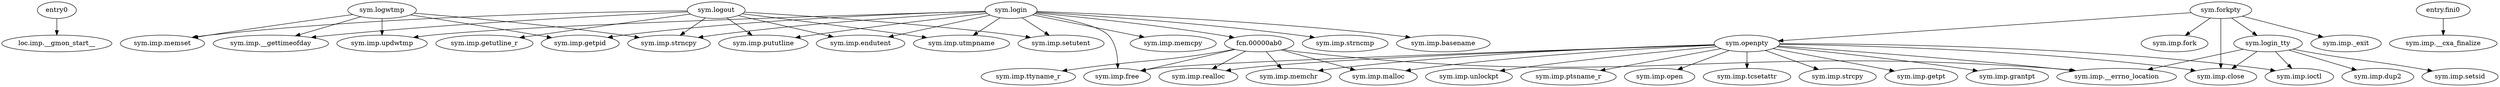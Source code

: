digraph code {
  "0x000009e8" [label="entry0"];
  "0x000009e8" -> "0x00000874";
  "0x00000874" [label="loc.imp.__gmon_start__"];
  "0x00000ecc" [label="sym.logwtmp"];
  "0x00000ecc" -> "0x00000898";
  "0x00000898" [label="sym.imp.memset"];
  "0x00000ecc" -> "0x00000970";
  "0x00000970" [label="sym.imp.getpid"];
  "0x00000ecc" -> "0x00000880";
  "0x00000880" [label="sym.imp.strncpy"];
  "0x00000ecc" -> "0x00000934";
  "0x00000934" [label="sym.imp.__gettimeofday"];
  "0x00000ecc" -> "0x00000868";
  "0x00000868" [label="sym.imp.updwtmp"];
  "0x0000110c" [label="sym.forkpty"];
  "0x0000110c" -> "0x00000f94";
  "0x00000f94" [label="sym.openpty"];
  "0x0000110c" -> "0x0000097c";
  "0x0000097c" [label="sym.imp.fork"];
  "0x0000110c" -> "0x00000904";
  "0x00000904" [label="sym.imp.close"];
  "0x0000110c" -> "0x00000d0c";
  "0x00000d0c" [label="sym.login_tty"];
  "0x0000110c" -> "0x000008b0";
  "0x000008b0" [label="sym.imp._exit"];
  "0x00000dc0" [label="sym.logout"];
  "0x00000dc0" -> "0x0000094c";
  "0x0000094c" [label="sym.imp.utmpname"];
  "0x00000dc0" -> "0x00000988";
  "0x00000988" [label="sym.imp.setutent"];
  "0x00000dc0" -> "0x00000880";
  "0x00000880" [label="sym.imp.strncpy"];
  "0x00000dc0" -> "0x000008ec";
  "0x000008ec" [label="sym.imp.getutline_r"];
  "0x00000dc0" -> "0x00000898";
  "0x00000898" [label="sym.imp.memset"];
  "0x00000dc0" -> "0x00000934";
  "0x00000934" [label="sym.imp.__gettimeofday"];
  "0x00000dc0" -> "0x00000850";
  "0x00000850" [label="sym.imp.pututline"];
  "0x00000dc0" -> "0x00000940";
  "0x00000940" [label="sym.imp.endutent"];
  "0x00000d0c" [label="sym.login_tty"];
  "0x00000d0c" -> "0x000008a4";
  "0x000008a4" [label="sym.imp.setsid"];
  "0x00000d0c" -> "0x000008c8";
  "0x000008c8" [label="sym.imp.ioctl"];
  "0x00000d0c" -> "0x00000958";
  "0x00000958" [label="sym.imp.dup2"];
  "0x00000d0c" -> "0x000009b8";
  "0x000009b8" [label="sym.imp.__errno_location"];
  "0x00000d0c" -> "0x00000904";
  "0x00000904" [label="sym.imp.close"];
  "0x00000f94" [label="sym.openpty"];
  "0x00000f94" -> "0x0000088c";
  "0x0000088c" [label="sym.imp.getpt"];
  "0x00000f94" -> "0x00000928";
  "0x00000928" [label="sym.imp.grantpt"];
  "0x00000f94" -> "0x00000910";
  "0x00000910" [label="sym.imp.unlockpt"];
  "0x00000f94" -> "0x000009a0";
  "0x000009a0" [label="sym.imp.realloc"];
  "0x00000f94" -> "0x000008f8";
  "0x000008f8" [label="sym.imp.ptsname_r"];
  "0x00000f94" -> "0x000009ac";
  "0x000009ac" [label="sym.imp.memchr"];
  "0x00000f94" -> "0x0000091c";
  "0x0000091c" [label="sym.imp.malloc"];
  "0x00000f94" -> "0x000009b8";
  "0x000009b8" [label="sym.imp.__errno_location"];
  "0x00000f94" -> "0x000008bc";
  "0x000008bc" [label="sym.imp.free"];
  "0x00000f94" -> "0x00000904";
  "0x00000904" [label="sym.imp.close"];
  "0x00000f94" -> "0x0000085c";
  "0x0000085c" [label="sym.imp.open"];
  "0x00000f94" -> "0x00000964";
  "0x00000964" [label="sym.imp.tcsetattr"];
  "0x00000f94" -> "0x000008c8";
  "0x000008c8" [label="sym.imp.ioctl"];
  "0x00000f94" -> "0x000008e0";
  "0x000008e0" [label="sym.imp.strcpy"];
  "0x00000b84" [label="sym.login"];
  "0x00000b84" -> "0x000008d4";
  "0x000008d4" [label="sym.imp.memcpy"];
  "0x00000b84" -> "0x00000970";
  "0x00000970" [label="sym.imp.getpid"];
  "0x00000b84" -> "0x00000ab0";
  "0x00000ab0" [label="fcn.00000ab0"];
  "0x00000b84" -> "0x00000994";
  "0x00000994" [label="sym.imp.strncmp"];
  "0x00000b84" -> "0x00000880";
  "0x00000880" [label="sym.imp.strncpy"];
  "0x00000b84" -> "0x0000094c";
  "0x0000094c" [label="sym.imp.utmpname"];
  "0x00000b84" -> "0x000008bc";
  "0x000008bc" [label="sym.imp.free"];
  "0x00000b84" -> "0x00000868";
  "0x00000868" [label="sym.imp.updwtmp"];
  "0x00000b84" -> "0x000009c4";
  "0x000009c4" [label="sym.imp.basename"];
  "0x00000b84" -> "0x00000988";
  "0x00000988" [label="sym.imp.setutent"];
  "0x00000b84" -> "0x00000850";
  "0x00000850" [label="sym.imp.pututline"];
  "0x00000b84" -> "0x00000940";
  "0x00000940" [label="sym.imp.endutent"];
  "0x00000a14" [label="entry.fini0"];
  "0x00000a14" -> "0x000009dc";
  "0x000009dc" [label="sym.imp.__cxa_finalize"];
  "0x00000ab0" [label="fcn.00000ab0"];
  "0x00000ab0" -> "0x000009a0";
  "0x000009a0" [label="sym.imp.realloc"];
  "0x00000ab0" -> "0x000009d0";
  "0x000009d0" [label="sym.imp.ttyname_r"];
  "0x00000ab0" -> "0x000009ac";
  "0x000009ac" [label="sym.imp.memchr"];
  "0x00000ab0" -> "0x0000091c";
  "0x0000091c" [label="sym.imp.malloc"];
  "0x00000ab0" -> "0x000009b8";
  "0x000009b8" [label="sym.imp.__errno_location"];
  "0x00000ab0" -> "0x000008bc";
  "0x000008bc" [label="sym.imp.free"];
}